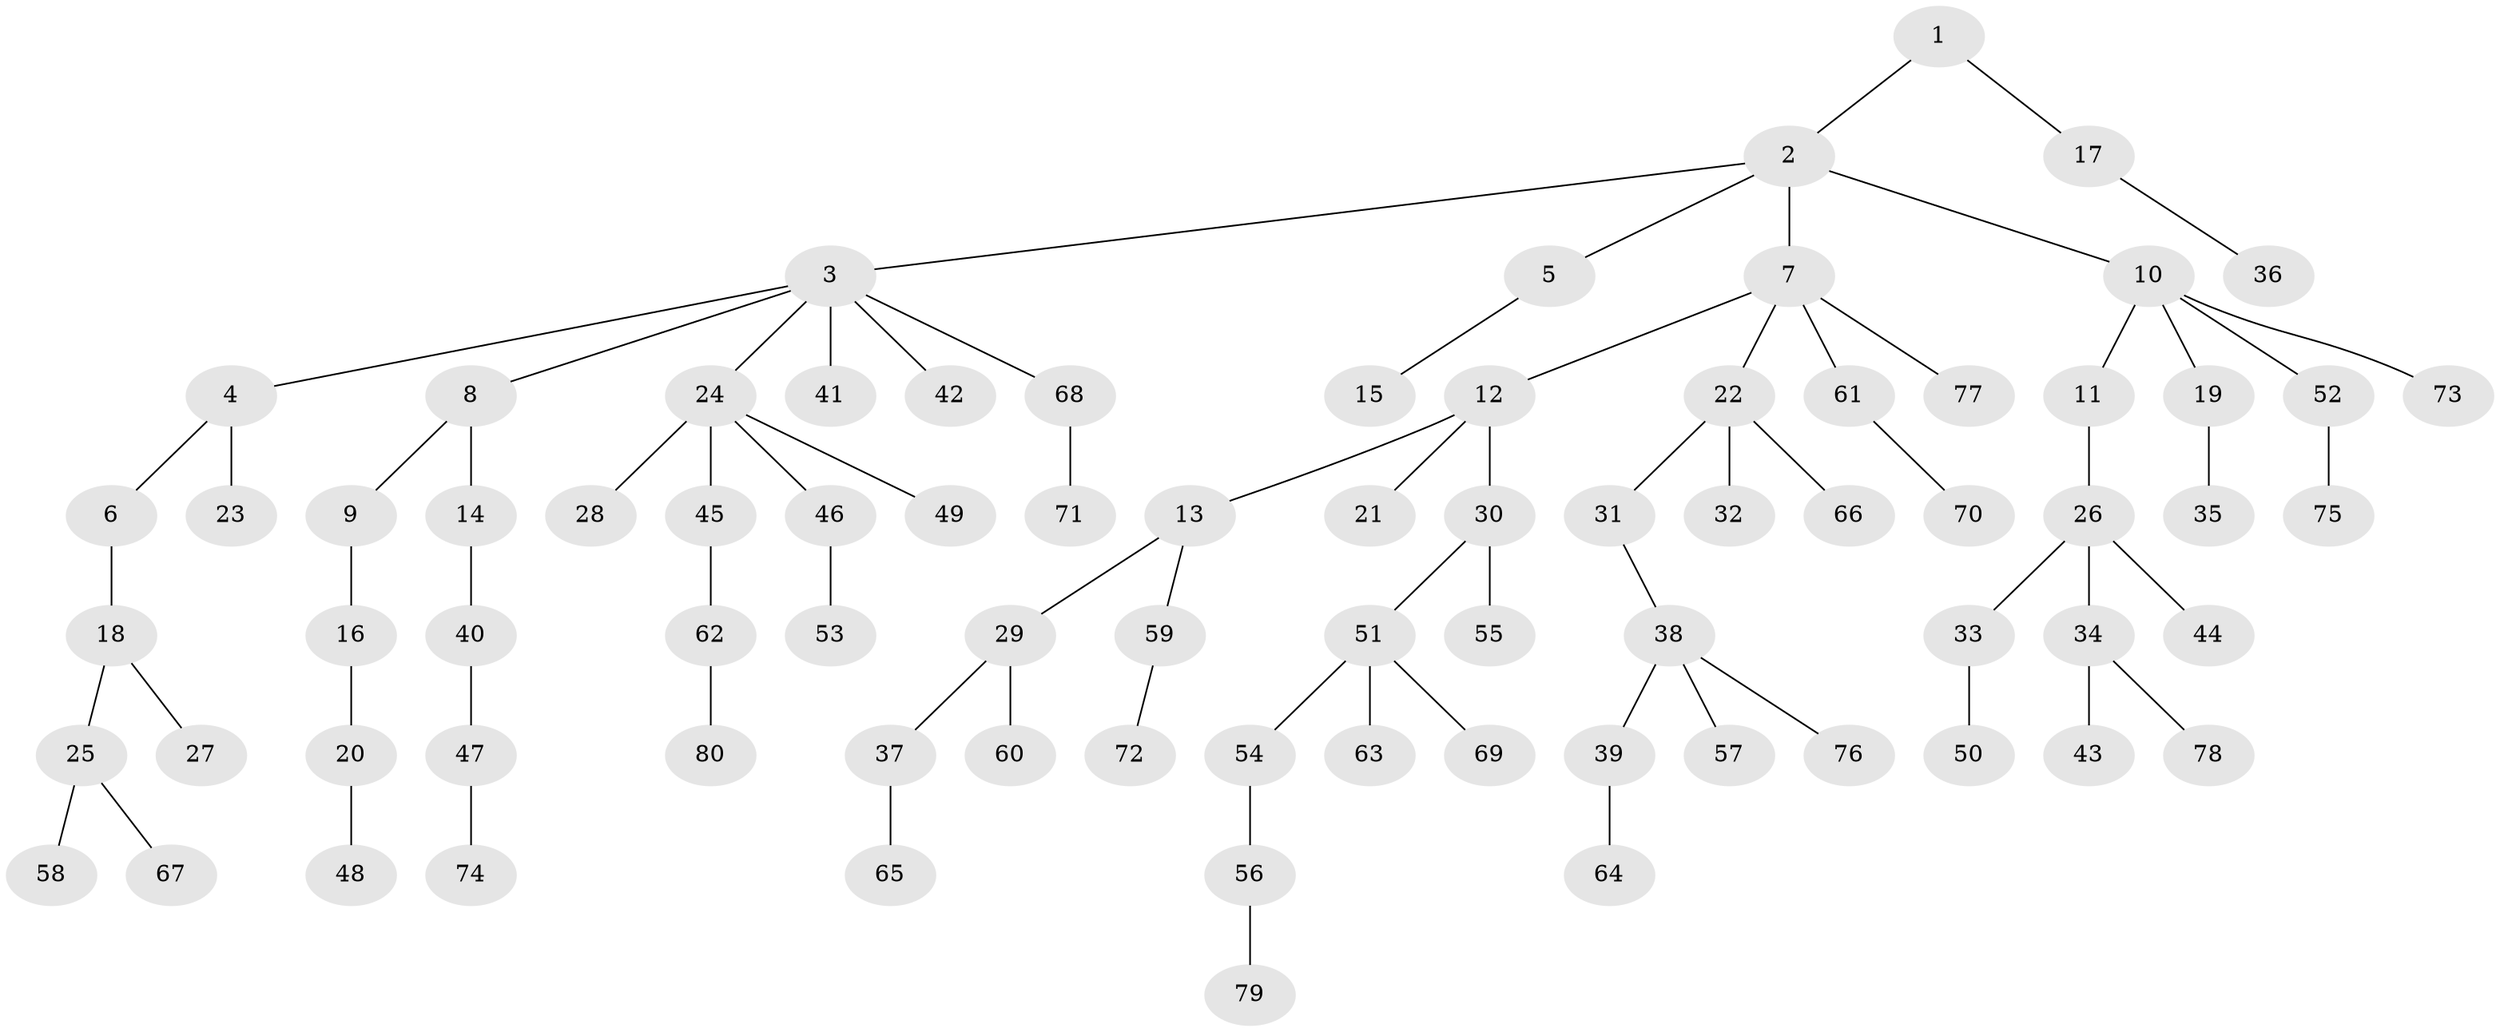 // original degree distribution, {3: 0.16666666666666666, 6: 0.022727272727272728, 7: 0.007575757575757576, 4: 0.03787878787878788, 2: 0.22727272727272727, 1: 0.5, 5: 0.03787878787878788}
// Generated by graph-tools (version 1.1) at 2025/51/03/04/25 22:51:47]
// undirected, 80 vertices, 79 edges
graph export_dot {
  node [color=gray90,style=filled];
  1;
  2;
  3;
  4;
  5;
  6;
  7;
  8;
  9;
  10;
  11;
  12;
  13;
  14;
  15;
  16;
  17;
  18;
  19;
  20;
  21;
  22;
  23;
  24;
  25;
  26;
  27;
  28;
  29;
  30;
  31;
  32;
  33;
  34;
  35;
  36;
  37;
  38;
  39;
  40;
  41;
  42;
  43;
  44;
  45;
  46;
  47;
  48;
  49;
  50;
  51;
  52;
  53;
  54;
  55;
  56;
  57;
  58;
  59;
  60;
  61;
  62;
  63;
  64;
  65;
  66;
  67;
  68;
  69;
  70;
  71;
  72;
  73;
  74;
  75;
  76;
  77;
  78;
  79;
  80;
  1 -- 2 [weight=1.0];
  1 -- 17 [weight=1.0];
  2 -- 3 [weight=1.0];
  2 -- 5 [weight=1.0];
  2 -- 7 [weight=1.0];
  2 -- 10 [weight=1.0];
  3 -- 4 [weight=1.0];
  3 -- 8 [weight=1.0];
  3 -- 24 [weight=1.0];
  3 -- 41 [weight=2.0];
  3 -- 42 [weight=1.0];
  3 -- 68 [weight=1.0];
  4 -- 6 [weight=1.0];
  4 -- 23 [weight=1.0];
  5 -- 15 [weight=1.0];
  6 -- 18 [weight=1.0];
  7 -- 12 [weight=1.0];
  7 -- 22 [weight=1.0];
  7 -- 61 [weight=1.0];
  7 -- 77 [weight=1.0];
  8 -- 9 [weight=1.0];
  8 -- 14 [weight=1.0];
  9 -- 16 [weight=1.0];
  10 -- 11 [weight=1.0];
  10 -- 19 [weight=1.0];
  10 -- 52 [weight=1.0];
  10 -- 73 [weight=1.0];
  11 -- 26 [weight=1.0];
  12 -- 13 [weight=1.0];
  12 -- 21 [weight=1.0];
  12 -- 30 [weight=1.0];
  13 -- 29 [weight=1.0];
  13 -- 59 [weight=1.0];
  14 -- 40 [weight=1.0];
  16 -- 20 [weight=1.0];
  17 -- 36 [weight=1.0];
  18 -- 25 [weight=1.0];
  18 -- 27 [weight=1.0];
  19 -- 35 [weight=1.0];
  20 -- 48 [weight=1.0];
  22 -- 31 [weight=1.0];
  22 -- 32 [weight=1.0];
  22 -- 66 [weight=1.0];
  24 -- 28 [weight=1.0];
  24 -- 45 [weight=1.0];
  24 -- 46 [weight=1.0];
  24 -- 49 [weight=1.0];
  25 -- 58 [weight=1.0];
  25 -- 67 [weight=1.0];
  26 -- 33 [weight=1.0];
  26 -- 34 [weight=1.0];
  26 -- 44 [weight=2.0];
  29 -- 37 [weight=1.0];
  29 -- 60 [weight=1.0];
  30 -- 51 [weight=1.0];
  30 -- 55 [weight=2.0];
  31 -- 38 [weight=1.0];
  33 -- 50 [weight=1.0];
  34 -- 43 [weight=1.0];
  34 -- 78 [weight=1.0];
  37 -- 65 [weight=1.0];
  38 -- 39 [weight=1.0];
  38 -- 57 [weight=1.0];
  38 -- 76 [weight=1.0];
  39 -- 64 [weight=1.0];
  40 -- 47 [weight=1.0];
  45 -- 62 [weight=1.0];
  46 -- 53 [weight=1.0];
  47 -- 74 [weight=1.0];
  51 -- 54 [weight=1.0];
  51 -- 63 [weight=1.0];
  51 -- 69 [weight=1.0];
  52 -- 75 [weight=1.0];
  54 -- 56 [weight=1.0];
  56 -- 79 [weight=1.0];
  59 -- 72 [weight=1.0];
  61 -- 70 [weight=1.0];
  62 -- 80 [weight=1.0];
  68 -- 71 [weight=1.0];
}

